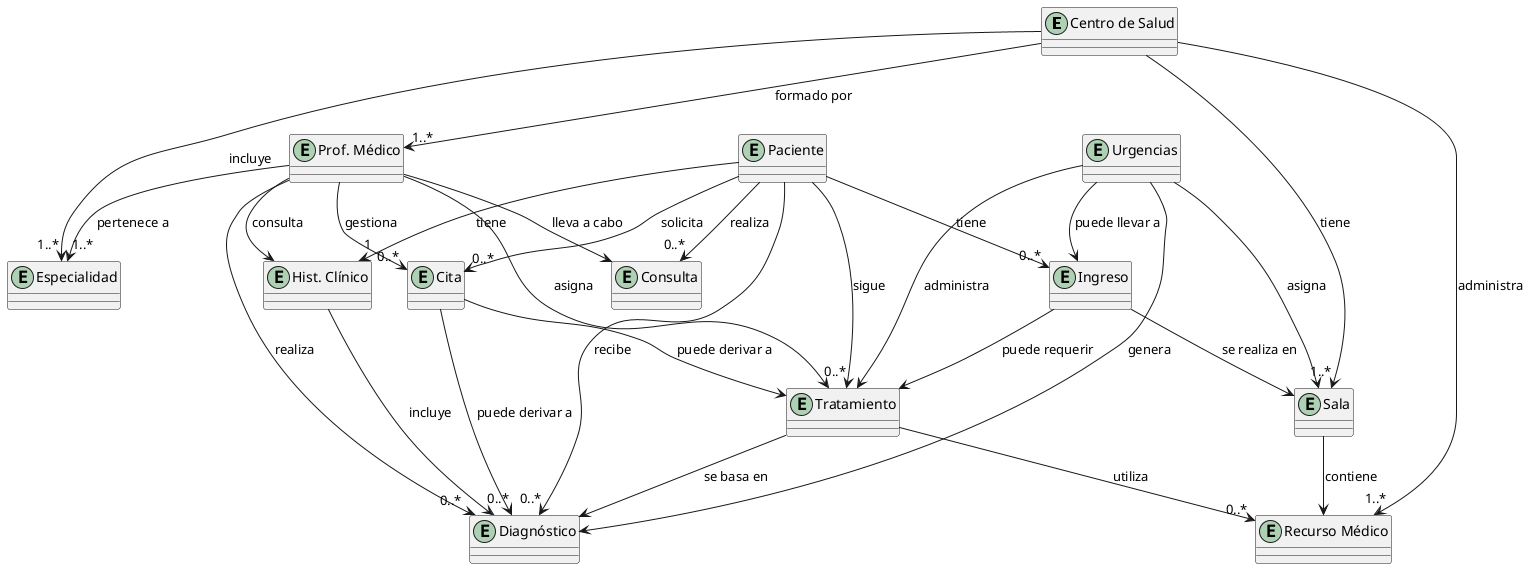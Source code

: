 @startuml
entity "Centro de Salud" as CentroSalud {
    
}

entity "Paciente" as Paciente {
    
}

entity "Prof. Médico" as ProfMedico {
    
}

entity "Especialidad" as Especialidad {
   
}

entity "Hist. Clínico" as HistClinico {
    
}

entity "Diagnóstico" as Diagnostico {
    
}

entity "Tratamiento" as Tratamiento {
    
}

entity "Cita" as Cita {
    
}

entity "Urgencias" as Urgencias {
   
}

entity "Ingreso" as Ingreso {
   
}

entity "Sala" as Sala {
    
}

entity "Recurso Médico" as RecursoMedico {
    
}

entity "Consulta" as Consulta {
    
}

CentroSalud --> "1..*" ProfMedico : formado por
CentroSalud --> "1..*" Sala : tiene
CentroSalud --> "1..*" Especialidad : incluye
CentroSalud --> "1..*" RecursoMedico : administra

Paciente --> "1" HistClinico : tiene
Paciente --> "0..*" Cita : solicita
Paciente --> "0..*" Diagnostico : recibe
Paciente --> "0..*" Tratamiento : sigue
Paciente --> "0..*" Ingreso : tiene
Paciente --> "0..*" Consulta : realiza

ProfMedico --> "1..*" Especialidad : pertenece a
ProfMedico --> "0..*" Cita : gestiona
ProfMedico --> "0..*" Diagnostico : realiza
ProfMedico --> Tratamiento : asigna
ProfMedico --> HistClinico : consulta
ProfMedico --> Consulta : lleva a cabo

Tratamiento --> Diagnostico : se basa en
Tratamiento --> "0..*" RecursoMedico : utiliza
HistClinico --> "0..*" Diagnostico : incluye

Cita --> Diagnostico : puede derivar a
Cita --> Tratamiento : puede derivar a
Urgencias --> Diagnostico : genera
Urgencias --> Tratamiento : administra
Urgencias --> Sala : asigna
Urgencias --> Ingreso : puede llevar a

Ingreso --> Sala : se realiza en
Ingreso --> Tratamiento : puede requerir
Sala --> RecursoMedico : contiene
@enduml
